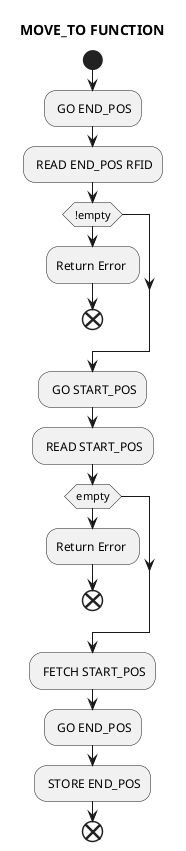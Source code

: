 @startuml
title MOVE_TO FUNCTION
start
: GO END_POS;
: READ END_POS RFID;
if (!empty) then 
    :Return Error ;
    end
endif
: GO START_POS;
: READ START_POS;
if (empty) then 
    :Return Error ;
    end
endif

: FETCH START_POS;
: GO END_POS;
: STORE END_POS;

end

@enduml
